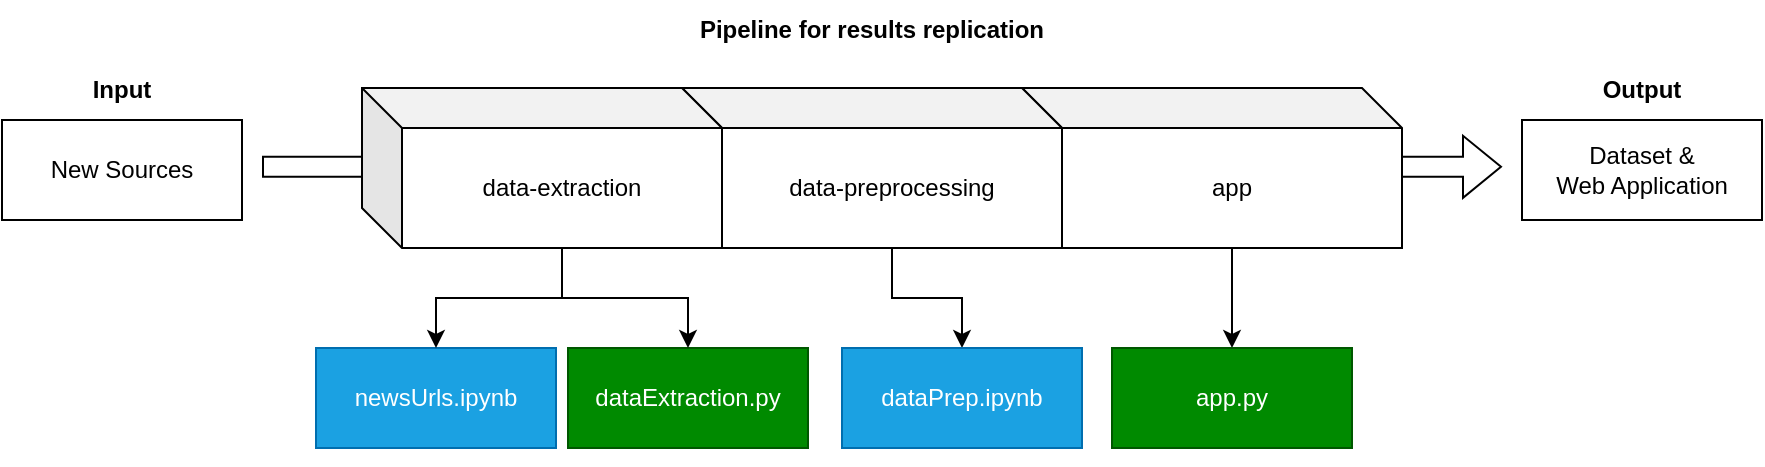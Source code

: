 <mxfile version="26.2.13">
  <diagram name="Page-1" id="5-3eEfi6PnfUuKlw7ehx">
    <mxGraphModel dx="1053" dy="738" grid="1" gridSize="10" guides="1" tooltips="1" connect="1" arrows="1" fold="1" page="1" pageScale="1" pageWidth="827" pageHeight="1169" math="0" shadow="0">
      <root>
        <mxCell id="0" />
        <mxCell id="1" parent="0" />
        <mxCell id="i6YcqsCiEfbS-OPXxfi0-38" value="" style="shape=flexArrow;endArrow=classic;html=1;rounded=0;" edge="1" parent="1">
          <mxGeometry width="50" height="50" relative="1" as="geometry">
            <mxPoint x="220" y="239.41" as="sourcePoint" />
            <mxPoint x="840" y="239.41" as="targetPoint" />
          </mxGeometry>
        </mxCell>
        <mxCell id="i6YcqsCiEfbS-OPXxfi0-39" style="edgeStyle=orthogonalEdgeStyle;rounded=0;orthogonalLoop=1;jettySize=auto;html=1;exitX=0;exitY=0;exitDx=105;exitDy=80;exitPerimeter=0;entryX=0.5;entryY=0;entryDx=0;entryDy=0;" edge="1" parent="1" source="i6YcqsCiEfbS-OPXxfi0-31" target="i6YcqsCiEfbS-OPXxfi0-13">
          <mxGeometry relative="1" as="geometry" />
        </mxCell>
        <mxCell id="i6YcqsCiEfbS-OPXxfi0-31" value="app" style="shape=cube;whiteSpace=wrap;html=1;boundedLbl=1;backgroundOutline=1;darkOpacity=0.05;darkOpacity2=0.1;" vertex="1" parent="1">
          <mxGeometry x="600" y="200" width="190" height="80" as="geometry" />
        </mxCell>
        <mxCell id="i6YcqsCiEfbS-OPXxfi0-42" style="edgeStyle=orthogonalEdgeStyle;rounded=0;orthogonalLoop=1;jettySize=auto;html=1;exitX=0;exitY=0;exitDx=105;exitDy=80;exitPerimeter=0;entryX=0.5;entryY=0;entryDx=0;entryDy=0;" edge="1" parent="1" source="i6YcqsCiEfbS-OPXxfi0-30" target="i6YcqsCiEfbS-OPXxfi0-11">
          <mxGeometry relative="1" as="geometry" />
        </mxCell>
        <mxCell id="i6YcqsCiEfbS-OPXxfi0-30" value="data-preprocessing" style="shape=cube;whiteSpace=wrap;html=1;boundedLbl=1;backgroundOutline=1;darkOpacity=0.05;darkOpacity2=0.1;" vertex="1" parent="1">
          <mxGeometry x="430" y="200" width="190" height="80" as="geometry" />
        </mxCell>
        <mxCell id="i6YcqsCiEfbS-OPXxfi0-6" value="newsUrls.ipynb" style="rounded=0;whiteSpace=wrap;html=1;fillColor=#1ba1e2;fontColor=#ffffff;strokeColor=#006EAF;" vertex="1" parent="1">
          <mxGeometry x="247" y="330" width="120" height="50" as="geometry" />
        </mxCell>
        <mxCell id="i6YcqsCiEfbS-OPXxfi0-9" value="dataExtraction.py" style="rounded=0;whiteSpace=wrap;html=1;fillColor=#008a00;strokeColor=#005700;fontColor=#ffffff;" vertex="1" parent="1">
          <mxGeometry x="373" y="330" width="120" height="50" as="geometry" />
        </mxCell>
        <mxCell id="i6YcqsCiEfbS-OPXxfi0-11" value="dataPrep.ipynb" style="rounded=0;whiteSpace=wrap;html=1;fillColor=#1ba1e2;fontColor=#ffffff;strokeColor=#006EAF;" vertex="1" parent="1">
          <mxGeometry x="510" y="330" width="120" height="50" as="geometry" />
        </mxCell>
        <mxCell id="i6YcqsCiEfbS-OPXxfi0-16" style="edgeStyle=orthogonalEdgeStyle;rounded=0;orthogonalLoop=1;jettySize=auto;html=1;exitX=0.5;exitY=1;exitDx=0;exitDy=0;" edge="1" parent="1" source="i6YcqsCiEfbS-OPXxfi0-6" target="i6YcqsCiEfbS-OPXxfi0-6">
          <mxGeometry relative="1" as="geometry" />
        </mxCell>
        <mxCell id="i6YcqsCiEfbS-OPXxfi0-17" value="&lt;b&gt;Pipeline for results replication&lt;/b&gt;" style="text;html=1;align=center;verticalAlign=middle;whiteSpace=wrap;rounded=0;" vertex="1" parent="1">
          <mxGeometry x="425" y="156" width="200" height="30" as="geometry" />
        </mxCell>
        <mxCell id="i6YcqsCiEfbS-OPXxfi0-21" value="New Sources" style="rounded=0;whiteSpace=wrap;html=1;" vertex="1" parent="1">
          <mxGeometry x="90" y="216" width="120" height="50" as="geometry" />
        </mxCell>
        <mxCell id="i6YcqsCiEfbS-OPXxfi0-22" value="Dataset &amp;amp;&lt;div&gt;Web Application&lt;/div&gt;" style="rounded=0;whiteSpace=wrap;html=1;" vertex="1" parent="1">
          <mxGeometry x="850" y="216" width="120" height="50" as="geometry" />
        </mxCell>
        <mxCell id="i6YcqsCiEfbS-OPXxfi0-24" value="&lt;b&gt;Input&lt;/b&gt;" style="text;html=1;align=center;verticalAlign=middle;whiteSpace=wrap;rounded=0;" vertex="1" parent="1">
          <mxGeometry x="110" y="186" width="80" height="30" as="geometry" />
        </mxCell>
        <mxCell id="i6YcqsCiEfbS-OPXxfi0-25" value="&lt;b&gt;Output&lt;/b&gt;" style="text;html=1;align=center;verticalAlign=middle;whiteSpace=wrap;rounded=0;" vertex="1" parent="1">
          <mxGeometry x="870" y="186" width="80" height="30" as="geometry" />
        </mxCell>
        <mxCell id="i6YcqsCiEfbS-OPXxfi0-40" style="edgeStyle=orthogonalEdgeStyle;rounded=0;orthogonalLoop=1;jettySize=auto;html=1;exitX=0;exitY=0;exitDx=100;exitDy=80;exitPerimeter=0;entryX=0.5;entryY=0;entryDx=0;entryDy=0;" edge="1" parent="1" source="i6YcqsCiEfbS-OPXxfi0-29" target="i6YcqsCiEfbS-OPXxfi0-9">
          <mxGeometry relative="1" as="geometry" />
        </mxCell>
        <mxCell id="i6YcqsCiEfbS-OPXxfi0-41" style="edgeStyle=orthogonalEdgeStyle;rounded=0;orthogonalLoop=1;jettySize=auto;html=1;exitX=0;exitY=0;exitDx=100;exitDy=80;exitPerimeter=0;entryX=0.5;entryY=0;entryDx=0;entryDy=0;" edge="1" parent="1" source="i6YcqsCiEfbS-OPXxfi0-29" target="i6YcqsCiEfbS-OPXxfi0-6">
          <mxGeometry relative="1" as="geometry" />
        </mxCell>
        <mxCell id="i6YcqsCiEfbS-OPXxfi0-29" value="data-extraction" style="shape=cube;whiteSpace=wrap;html=1;boundedLbl=1;backgroundOutline=1;darkOpacity=0.05;darkOpacity2=0.1;" vertex="1" parent="1">
          <mxGeometry x="270" y="200" width="180" height="80" as="geometry" />
        </mxCell>
        <mxCell id="i6YcqsCiEfbS-OPXxfi0-13" value="&lt;font face=&quot;Helvetica&quot;&gt;app.py&lt;/font&gt;" style="rounded=0;whiteSpace=wrap;html=1;fillColor=#008a00;strokeColor=#005700;fontColor=#ffffff;" vertex="1" parent="1">
          <mxGeometry x="645" y="330" width="120" height="50" as="geometry" />
        </mxCell>
      </root>
    </mxGraphModel>
  </diagram>
</mxfile>
